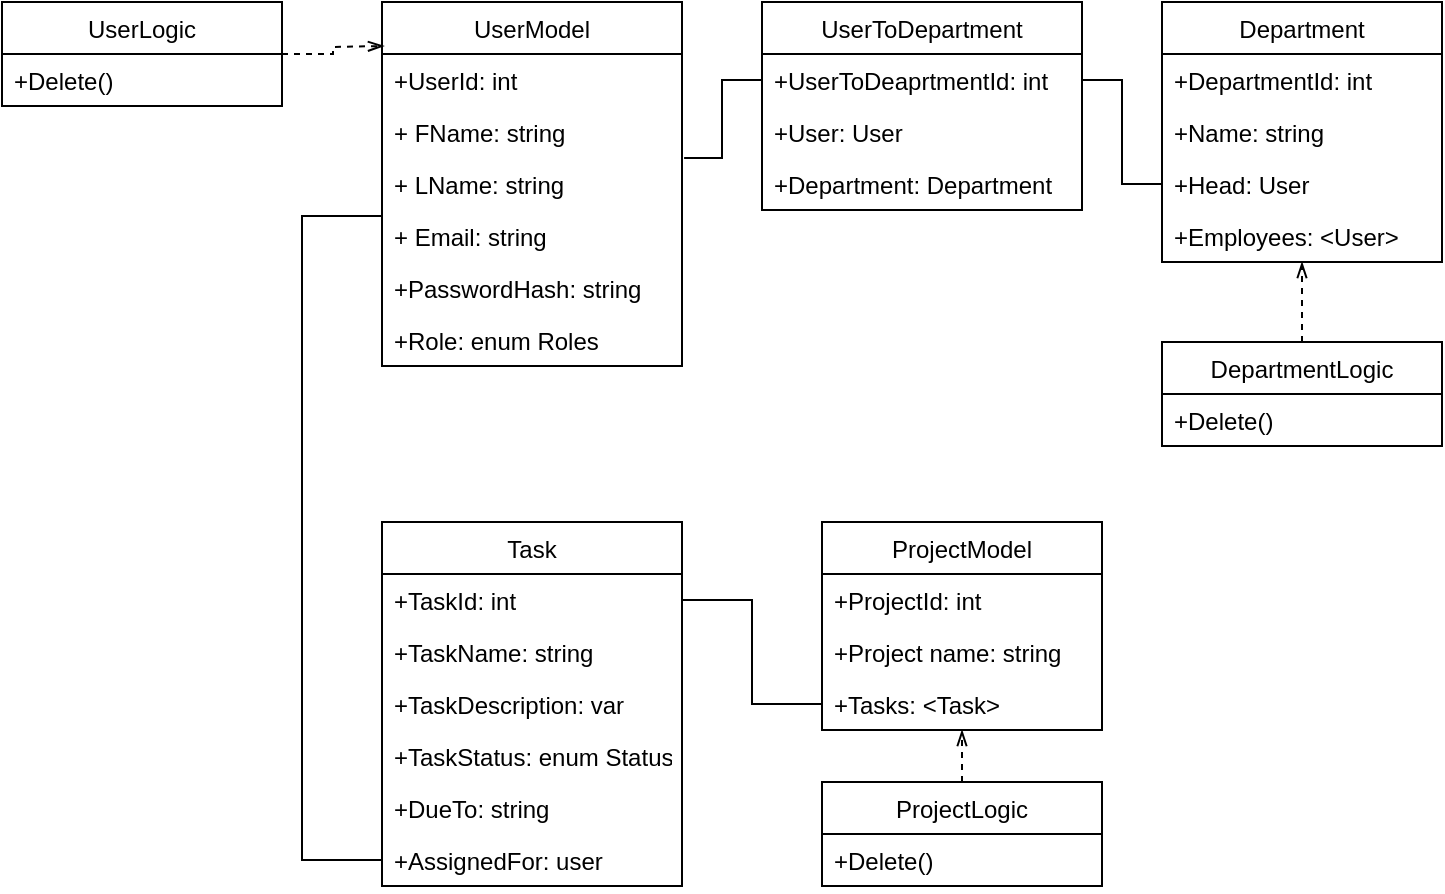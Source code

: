 <mxfile version="12.2.2" type="device" pages="1"><diagram id="rLFoOAmSz0yo4ZUu0auk" name="Page-1"><mxGraphModel dx="854" dy="520" grid="1" gridSize="10" guides="1" tooltips="1" connect="1" arrows="1" fold="1" page="1" pageScale="1" pageWidth="850" pageHeight="1100" math="0" shadow="0"><root><mxCell id="0"/><mxCell id="1" parent="0"/><mxCell id="XHic1py13kxqvnB_l_ij-1" value="UserModel" style="swimlane;fontStyle=0;childLayout=stackLayout;horizontal=1;startSize=26;fillColor=none;horizontalStack=0;resizeParent=1;resizeParentMax=0;resizeLast=0;collapsible=1;marginBottom=0;" parent="1" vertex="1"><mxGeometry x="250" y="50" width="150" height="182" as="geometry"/></mxCell><mxCell id="XHic1py13kxqvnB_l_ij-23" value="+UserId: int" style="text;strokeColor=none;fillColor=none;align=left;verticalAlign=top;spacingLeft=4;spacingRight=4;overflow=hidden;rotatable=0;points=[[0,0.5],[1,0.5]];portConstraint=eastwest;" parent="XHic1py13kxqvnB_l_ij-1" vertex="1"><mxGeometry y="26" width="150" height="26" as="geometry"/></mxCell><mxCell id="XHic1py13kxqvnB_l_ij-2" value="+ FName: string" style="text;strokeColor=none;fillColor=none;align=left;verticalAlign=top;spacingLeft=4;spacingRight=4;overflow=hidden;rotatable=0;points=[[0,0.5],[1,0.5]];portConstraint=eastwest;" parent="XHic1py13kxqvnB_l_ij-1" vertex="1"><mxGeometry y="52" width="150" height="26" as="geometry"/></mxCell><mxCell id="XHic1py13kxqvnB_l_ij-3" value="+ LName: string" style="text;strokeColor=none;fillColor=none;align=left;verticalAlign=top;spacingLeft=4;spacingRight=4;overflow=hidden;rotatable=0;points=[[0,0.5],[1,0.5]];portConstraint=eastwest;" parent="XHic1py13kxqvnB_l_ij-1" vertex="1"><mxGeometry y="78" width="150" height="26" as="geometry"/></mxCell><mxCell id="XHic1py13kxqvnB_l_ij-4" value="+ Email: string&#10;" style="text;strokeColor=none;fillColor=none;align=left;verticalAlign=top;spacingLeft=4;spacingRight=4;overflow=hidden;rotatable=0;points=[[0,0.5],[1,0.5]];portConstraint=eastwest;" parent="XHic1py13kxqvnB_l_ij-1" vertex="1"><mxGeometry y="104" width="150" height="26" as="geometry"/></mxCell><mxCell id="XHic1py13kxqvnB_l_ij-5" value="+PasswordHash: string&#10;" style="text;strokeColor=none;fillColor=none;align=left;verticalAlign=top;spacingLeft=4;spacingRight=4;overflow=hidden;rotatable=0;points=[[0,0.5],[1,0.5]];portConstraint=eastwest;" parent="XHic1py13kxqvnB_l_ij-1" vertex="1"><mxGeometry y="130" width="150" height="26" as="geometry"/></mxCell><mxCell id="XHic1py13kxqvnB_l_ij-10" value="+Role: enum Roles" style="text;strokeColor=none;fillColor=none;align=left;verticalAlign=top;spacingLeft=4;spacingRight=4;overflow=hidden;rotatable=0;points=[[0,0.5],[1,0.5]];portConstraint=eastwest;" parent="XHic1py13kxqvnB_l_ij-1" vertex="1"><mxGeometry y="156" width="150" height="26" as="geometry"/></mxCell><mxCell id="XHic1py13kxqvnB_l_ij-14" value="Department" style="swimlane;fontStyle=0;childLayout=stackLayout;horizontal=1;startSize=26;fillColor=none;horizontalStack=0;resizeParent=1;resizeParentMax=0;resizeLast=0;collapsible=1;marginBottom=0;" parent="1" vertex="1"><mxGeometry x="640" y="50" width="140" height="130" as="geometry"/></mxCell><mxCell id="XHic1py13kxqvnB_l_ij-24" value="+DepartmentId: int" style="text;strokeColor=none;fillColor=none;align=left;verticalAlign=top;spacingLeft=4;spacingRight=4;overflow=hidden;rotatable=0;points=[[0,0.5],[1,0.5]];portConstraint=eastwest;" parent="XHic1py13kxqvnB_l_ij-14" vertex="1"><mxGeometry y="26" width="140" height="26" as="geometry"/></mxCell><mxCell id="XHic1py13kxqvnB_l_ij-15" value="+Name: string" style="text;strokeColor=none;fillColor=none;align=left;verticalAlign=top;spacingLeft=4;spacingRight=4;overflow=hidden;rotatable=0;points=[[0,0.5],[1,0.5]];portConstraint=eastwest;" parent="XHic1py13kxqvnB_l_ij-14" vertex="1"><mxGeometry y="52" width="140" height="26" as="geometry"/></mxCell><mxCell id="XHic1py13kxqvnB_l_ij-16" value="+Head: User" style="text;strokeColor=none;fillColor=none;align=left;verticalAlign=top;spacingLeft=4;spacingRight=4;overflow=hidden;rotatable=0;points=[[0,0.5],[1,0.5]];portConstraint=eastwest;" parent="XHic1py13kxqvnB_l_ij-14" vertex="1"><mxGeometry y="78" width="140" height="26" as="geometry"/></mxCell><mxCell id="XHic1py13kxqvnB_l_ij-17" value="+Employees: &lt;User&gt;&#10;" style="text;strokeColor=none;fillColor=none;align=left;verticalAlign=top;spacingLeft=4;spacingRight=4;overflow=hidden;rotatable=0;points=[[0,0.5],[1,0.5]];portConstraint=eastwest;" parent="XHic1py13kxqvnB_l_ij-14" vertex="1"><mxGeometry y="104" width="140" height="26" as="geometry"/></mxCell><mxCell id="XHic1py13kxqvnB_l_ij-19" value="ProjectModel" style="swimlane;fontStyle=0;childLayout=stackLayout;horizontal=1;startSize=26;fillColor=none;horizontalStack=0;resizeParent=1;resizeParentMax=0;resizeLast=0;collapsible=1;marginBottom=0;" parent="1" vertex="1"><mxGeometry x="470" y="310" width="140" height="104" as="geometry"/></mxCell><mxCell id="XHic1py13kxqvnB_l_ij-25" value="+ProjectId: int" style="text;strokeColor=none;fillColor=none;align=left;verticalAlign=top;spacingLeft=4;spacingRight=4;overflow=hidden;rotatable=0;points=[[0,0.5],[1,0.5]];portConstraint=eastwest;" parent="XHic1py13kxqvnB_l_ij-19" vertex="1"><mxGeometry y="26" width="140" height="26" as="geometry"/></mxCell><mxCell id="XHic1py13kxqvnB_l_ij-20" value="+Project name: string" style="text;strokeColor=none;fillColor=none;align=left;verticalAlign=top;spacingLeft=4;spacingRight=4;overflow=hidden;rotatable=0;points=[[0,0.5],[1,0.5]];portConstraint=eastwest;" parent="XHic1py13kxqvnB_l_ij-19" vertex="1"><mxGeometry y="52" width="140" height="26" as="geometry"/></mxCell><mxCell id="XHic1py13kxqvnB_l_ij-21" value="+Tasks: &lt;Task&gt;" style="text;strokeColor=none;fillColor=none;align=left;verticalAlign=top;spacingLeft=4;spacingRight=4;overflow=hidden;rotatable=0;points=[[0,0.5],[1,0.5]];portConstraint=eastwest;" parent="XHic1py13kxqvnB_l_ij-19" vertex="1"><mxGeometry y="78" width="140" height="26" as="geometry"/></mxCell><mxCell id="XHic1py13kxqvnB_l_ij-26" value="Task" style="swimlane;fontStyle=0;childLayout=stackLayout;horizontal=1;startSize=26;fillColor=none;horizontalStack=0;resizeParent=1;resizeParentMax=0;resizeLast=0;collapsible=1;marginBottom=0;" parent="1" vertex="1"><mxGeometry x="250" y="310" width="150" height="182" as="geometry"/></mxCell><mxCell id="XHic1py13kxqvnB_l_ij-27" value="+TaskId: int" style="text;strokeColor=none;fillColor=none;align=left;verticalAlign=top;spacingLeft=4;spacingRight=4;overflow=hidden;rotatable=0;points=[[0,0.5],[1,0.5]];portConstraint=eastwest;" parent="XHic1py13kxqvnB_l_ij-26" vertex="1"><mxGeometry y="26" width="150" height="26" as="geometry"/></mxCell><mxCell id="XHic1py13kxqvnB_l_ij-28" value="+TaskName: string" style="text;strokeColor=none;fillColor=none;align=left;verticalAlign=top;spacingLeft=4;spacingRight=4;overflow=hidden;rotatable=0;points=[[0,0.5],[1,0.5]];portConstraint=eastwest;" parent="XHic1py13kxqvnB_l_ij-26" vertex="1"><mxGeometry y="52" width="150" height="26" as="geometry"/></mxCell><mxCell id="XHic1py13kxqvnB_l_ij-29" value="+TaskDescription: var" style="text;strokeColor=none;fillColor=none;align=left;verticalAlign=top;spacingLeft=4;spacingRight=4;overflow=hidden;rotatable=0;points=[[0,0.5],[1,0.5]];portConstraint=eastwest;" parent="XHic1py13kxqvnB_l_ij-26" vertex="1"><mxGeometry y="78" width="150" height="26" as="geometry"/></mxCell><mxCell id="XHic1py13kxqvnB_l_ij-30" value="+TaskStatus: enum Status" style="text;strokeColor=none;fillColor=none;align=left;verticalAlign=top;spacingLeft=4;spacingRight=4;overflow=hidden;rotatable=0;points=[[0,0.5],[1,0.5]];portConstraint=eastwest;" parent="XHic1py13kxqvnB_l_ij-26" vertex="1"><mxGeometry y="104" width="150" height="26" as="geometry"/></mxCell><mxCell id="XHic1py13kxqvnB_l_ij-32" value="+DueTo: string" style="text;strokeColor=none;fillColor=none;align=left;verticalAlign=top;spacingLeft=4;spacingRight=4;overflow=hidden;rotatable=0;points=[[0,0.5],[1,0.5]];portConstraint=eastwest;" parent="XHic1py13kxqvnB_l_ij-26" vertex="1"><mxGeometry y="130" width="150" height="26" as="geometry"/></mxCell><mxCell id="XHic1py13kxqvnB_l_ij-33" value="+AssignedFor: user" style="text;strokeColor=none;fillColor=none;align=left;verticalAlign=top;spacingLeft=4;spacingRight=4;overflow=hidden;rotatable=0;points=[[0,0.5],[1,0.5]];portConstraint=eastwest;" parent="XHic1py13kxqvnB_l_ij-26" vertex="1"><mxGeometry y="156" width="150" height="26" as="geometry"/></mxCell><mxCell id="XHic1py13kxqvnB_l_ij-31" style="edgeStyle=orthogonalEdgeStyle;rounded=0;orthogonalLoop=1;jettySize=auto;html=1;exitX=0;exitY=0.5;exitDx=0;exitDy=0;entryX=1;entryY=0.5;entryDx=0;entryDy=0;endArrow=none;endFill=0;" parent="1" source="XHic1py13kxqvnB_l_ij-21" target="XHic1py13kxqvnB_l_ij-27" edge="1"><mxGeometry relative="1" as="geometry"/></mxCell><mxCell id="XHic1py13kxqvnB_l_ij-47" style="edgeStyle=orthogonalEdgeStyle;rounded=0;orthogonalLoop=1;jettySize=auto;html=1;exitX=0;exitY=0.5;exitDx=0;exitDy=0;entryX=0;entryY=0.115;entryDx=0;entryDy=0;entryPerimeter=0;endArrow=none;endFill=0;" parent="1" source="XHic1py13kxqvnB_l_ij-33" target="XHic1py13kxqvnB_l_ij-4" edge="1"><mxGeometry relative="1" as="geometry"><Array as="points"><mxPoint x="210" y="479"/><mxPoint x="210" y="157"/></Array></mxGeometry></mxCell><mxCell id="hX2nAfxIYmBZQqCPS7Fv-1" value="UserToDepartment" style="swimlane;fontStyle=0;childLayout=stackLayout;horizontal=1;startSize=26;fillColor=none;horizontalStack=0;resizeParent=1;resizeParentMax=0;resizeLast=0;collapsible=1;marginBottom=0;" vertex="1" parent="1"><mxGeometry x="440" y="50" width="160" height="104" as="geometry"/></mxCell><mxCell id="hX2nAfxIYmBZQqCPS7Fv-2" value="+UserToDeaprtmentId: int" style="text;strokeColor=none;fillColor=none;align=left;verticalAlign=top;spacingLeft=4;spacingRight=4;overflow=hidden;rotatable=0;points=[[0,0.5],[1,0.5]];portConstraint=eastwest;" vertex="1" parent="hX2nAfxIYmBZQqCPS7Fv-1"><mxGeometry y="26" width="160" height="26" as="geometry"/></mxCell><mxCell id="hX2nAfxIYmBZQqCPS7Fv-3" value="+User: User" style="text;strokeColor=none;fillColor=none;align=left;verticalAlign=top;spacingLeft=4;spacingRight=4;overflow=hidden;rotatable=0;points=[[0,0.5],[1,0.5]];portConstraint=eastwest;" vertex="1" parent="hX2nAfxIYmBZQqCPS7Fv-1"><mxGeometry y="52" width="160" height="26" as="geometry"/></mxCell><mxCell id="hX2nAfxIYmBZQqCPS7Fv-4" value="+Department: Department" style="text;strokeColor=none;fillColor=none;align=left;verticalAlign=top;spacingLeft=4;spacingRight=4;overflow=hidden;rotatable=0;points=[[0,0.5],[1,0.5]];portConstraint=eastwest;" vertex="1" parent="hX2nAfxIYmBZQqCPS7Fv-1"><mxGeometry y="78" width="160" height="26" as="geometry"/></mxCell><mxCell id="hX2nAfxIYmBZQqCPS7Fv-5" style="edgeStyle=orthogonalEdgeStyle;rounded=0;orthogonalLoop=1;jettySize=auto;html=1;exitX=1;exitY=0.5;exitDx=0;exitDy=0;entryX=0;entryY=0.5;entryDx=0;entryDy=0;endArrow=none;endFill=0;" edge="1" parent="1" source="hX2nAfxIYmBZQqCPS7Fv-2" target="XHic1py13kxqvnB_l_ij-16"><mxGeometry relative="1" as="geometry"/></mxCell><mxCell id="hX2nAfxIYmBZQqCPS7Fv-6" style="edgeStyle=orthogonalEdgeStyle;rounded=0;orthogonalLoop=1;jettySize=auto;html=1;exitX=0;exitY=0.5;exitDx=0;exitDy=0;entryX=1.007;entryY=1;entryDx=0;entryDy=0;entryPerimeter=0;endArrow=none;endFill=0;" edge="1" parent="1" source="hX2nAfxIYmBZQqCPS7Fv-2" target="XHic1py13kxqvnB_l_ij-2"><mxGeometry relative="1" as="geometry"><Array as="points"><mxPoint x="420" y="89"/><mxPoint x="420" y="128"/></Array></mxGeometry></mxCell><mxCell id="hX2nAfxIYmBZQqCPS7Fv-21" style="edgeStyle=orthogonalEdgeStyle;rounded=0;orthogonalLoop=1;jettySize=auto;html=1;exitX=1;exitY=0.5;exitDx=0;exitDy=0;dashed=1;endArrow=openThin;endFill=0;" edge="1" parent="1" source="hX2nAfxIYmBZQqCPS7Fv-7"><mxGeometry relative="1" as="geometry"><mxPoint x="251" y="72" as="targetPoint"/></mxGeometry></mxCell><mxCell id="hX2nAfxIYmBZQqCPS7Fv-7" value="UserLogic" style="swimlane;fontStyle=0;childLayout=stackLayout;horizontal=1;startSize=26;fillColor=none;horizontalStack=0;resizeParent=1;resizeParentMax=0;resizeLast=0;collapsible=1;marginBottom=0;" vertex="1" parent="1"><mxGeometry x="60" y="50" width="140" height="52" as="geometry"/></mxCell><mxCell id="hX2nAfxIYmBZQqCPS7Fv-9" value="+Delete()" style="text;strokeColor=none;fillColor=none;align=left;verticalAlign=top;spacingLeft=4;spacingRight=4;overflow=hidden;rotatable=0;points=[[0,0.5],[1,0.5]];portConstraint=eastwest;" vertex="1" parent="hX2nAfxIYmBZQqCPS7Fv-7"><mxGeometry y="26" width="140" height="26" as="geometry"/></mxCell><mxCell id="hX2nAfxIYmBZQqCPS7Fv-23" style="edgeStyle=orthogonalEdgeStyle;rounded=0;orthogonalLoop=1;jettySize=auto;html=1;exitX=0.5;exitY=0;exitDx=0;exitDy=0;dashed=1;endArrow=openThin;endFill=0;" edge="1" parent="1" source="hX2nAfxIYmBZQqCPS7Fv-11" target="XHic1py13kxqvnB_l_ij-21"><mxGeometry relative="1" as="geometry"><Array as="points"><mxPoint x="540" y="420"/><mxPoint x="540" y="420"/></Array></mxGeometry></mxCell><mxCell id="hX2nAfxIYmBZQqCPS7Fv-11" value="ProjectLogic" style="swimlane;fontStyle=0;childLayout=stackLayout;horizontal=1;startSize=26;fillColor=none;horizontalStack=0;resizeParent=1;resizeParentMax=0;resizeLast=0;collapsible=1;marginBottom=0;" vertex="1" parent="1"><mxGeometry x="470" y="440" width="140" height="52" as="geometry"/></mxCell><mxCell id="hX2nAfxIYmBZQqCPS7Fv-16" value="+Delete()" style="text;strokeColor=none;fillColor=none;align=left;verticalAlign=top;spacingLeft=4;spacingRight=4;overflow=hidden;rotatable=0;points=[[0,0.5],[1,0.5]];portConstraint=eastwest;" vertex="1" parent="hX2nAfxIYmBZQqCPS7Fv-11"><mxGeometry y="26" width="140" height="26" as="geometry"/></mxCell><mxCell id="hX2nAfxIYmBZQqCPS7Fv-22" style="edgeStyle=orthogonalEdgeStyle;rounded=0;orthogonalLoop=1;jettySize=auto;html=1;exitX=0.5;exitY=0;exitDx=0;exitDy=0;dashed=1;endArrow=openThin;endFill=0;" edge="1" parent="1" source="hX2nAfxIYmBZQqCPS7Fv-17" target="XHic1py13kxqvnB_l_ij-17"><mxGeometry relative="1" as="geometry"><Array as="points"><mxPoint x="710" y="190"/><mxPoint x="710" y="190"/></Array></mxGeometry></mxCell><mxCell id="hX2nAfxIYmBZQqCPS7Fv-17" value="DepartmentLogic" style="swimlane;fontStyle=0;childLayout=stackLayout;horizontal=1;startSize=26;fillColor=none;horizontalStack=0;resizeParent=1;resizeParentMax=0;resizeLast=0;collapsible=1;marginBottom=0;" vertex="1" parent="1"><mxGeometry x="640" y="220" width="140" height="52" as="geometry"/></mxCell><mxCell id="hX2nAfxIYmBZQqCPS7Fv-19" value="+Delete()" style="text;strokeColor=none;fillColor=none;align=left;verticalAlign=top;spacingLeft=4;spacingRight=4;overflow=hidden;rotatable=0;points=[[0,0.5],[1,0.5]];portConstraint=eastwest;" vertex="1" parent="hX2nAfxIYmBZQqCPS7Fv-17"><mxGeometry y="26" width="140" height="26" as="geometry"/></mxCell></root></mxGraphModel></diagram></mxfile>